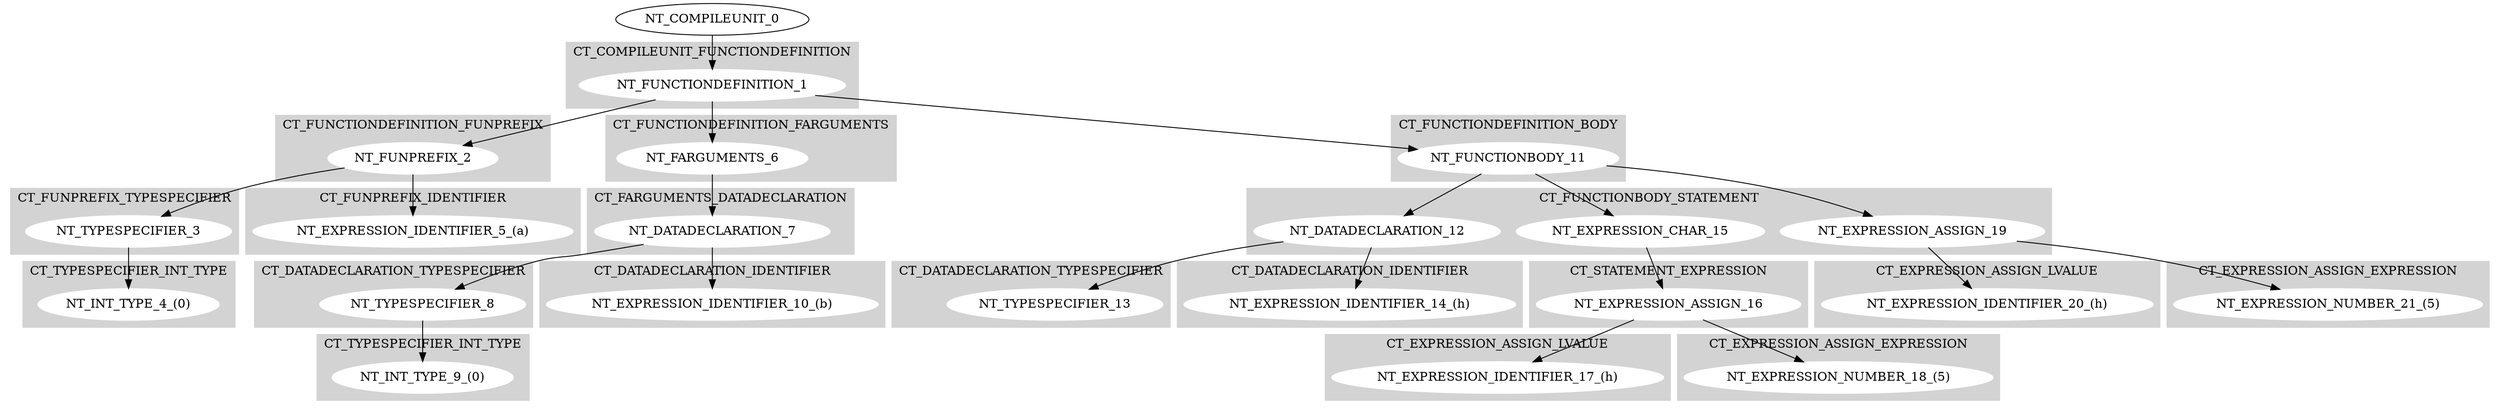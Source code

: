 digraph {
	subgraph cluster0{
		node [style=filled,color=white];
		style=filled;
		color=lightgrey;
		"NT_FUNCTIOΝDEFINITION_1";
		label=CT_COMPILEUNIT_FUNCTIONDEFINITION;
	}
	subgraph cluster1{
		node [style=filled,color=white];
		style=filled;
		color=lightgrey;
		"NT_FUNPREFIX_2";
		label=CT_FUNCTIONDEFINITION_FUNPREFIX;
	}
	subgraph cluster2{
		node [style=filled,color=white];
		style=filled;
		color=lightgrey;
		"NT_FARGUMENTS_6";
		label=CT_FUNCTIONDEFINITION_FARGUMENTS;
	}
	subgraph cluster3{
		node [style=filled,color=white];
		style=filled;
		color=lightgrey;
		"NT_FUNCTIONBODY_11";
		label=CT_FUNCTIONDEFINITION_BODY;
	}
	subgraph cluster4{
		node [style=filled,color=white];
		style=filled;
		color=lightgrey;
		"NT_TYPESPECIFIER_3";
		label=CT_FUNPREFIX_TYPESPECIFIER;
	}
	subgraph cluster5{
		node [style=filled,color=white];
		style=filled;
		color=lightgrey;
		"NT_EXPRESSION_IDENTIFIER_5_(a)";
		label=CT_FUNPREFIX_IDENTIFIER;
	}
	subgraph cluster6{
		node [style=filled,color=white];
		style=filled;
		color=lightgrey;
		"NT_INT_TYPE_4_(0)";
		label=CT_TYPESPECIFIER_INT_TYPE;
	}
"NT_TYPESPECIFIER_3"->"NT_INT_TYPE_4_(0)"
"NT_FUNPREFIX_2"->"NT_TYPESPECIFIER_3"
"NT_FUNPREFIX_2"->"NT_EXPRESSION_IDENTIFIER_5_(a)"
"NT_FUNCTIOΝDEFINITION_1"->"NT_FUNPREFIX_2"
	subgraph cluster7{
		node [style=filled,color=white];
		style=filled;
		color=lightgrey;
		"NT_DATADECLARATION_7";
		label=CT_FARGUMENTS_DATADECLARATION;
	}
	subgraph cluster8{
		node [style=filled,color=white];
		style=filled;
		color=lightgrey;
		"NT_TYPESPECIFIER_8";
		label=CT_DATADECLARATION_TYPESPECIFIER;
	}
	subgraph cluster9{
		node [style=filled,color=white];
		style=filled;
		color=lightgrey;
		"NT_EXPRESSION_IDENTIFIER_10_(b)";
		label=CT_DATADECLARATION_IDENTIFIER;
	}
	subgraph cluster10{
		node [style=filled,color=white];
		style=filled;
		color=lightgrey;
		"NT_INT_TYPE_9_(0)";
		label=CT_TYPESPECIFIER_INT_TYPE;
	}
"NT_TYPESPECIFIER_8"->"NT_INT_TYPE_9_(0)"
"NT_DATADECLARATION_7"->"NT_TYPESPECIFIER_8"
"NT_DATADECLARATION_7"->"NT_EXPRESSION_IDENTIFIER_10_(b)"
"NT_FARGUMENTS_6"->"NT_DATADECLARATION_7"
"NT_FUNCTIOΝDEFINITION_1"->"NT_FARGUMENTS_6"
	subgraph cluster11{
		node [style=filled,color=white];
		style=filled;
		color=lightgrey;
		"NT_DATADECLARATION_12";"NT_EXPRESSION_CHAR_15";"NT_EXPRESSION_ASSIGN_19";
		label=CT_FUNCTIONBODY_STATEMENT;
	}
	subgraph cluster12{
		node [style=filled,color=white];
		style=filled;
		color=lightgrey;
		"NT_TYPESPECIFIER_13";
		label=CT_DATADECLARATION_TYPESPECIFIER;
	}
	subgraph cluster13{
		node [style=filled,color=white];
		style=filled;
		color=lightgrey;
		"NT_EXPRESSION_IDENTIFIER_14_(h)";
		label=CT_DATADECLARATION_IDENTIFIER;
	}
"NT_DATADECLARATION_12"->"NT_TYPESPECIFIER_13"
"NT_DATADECLARATION_12"->"NT_EXPRESSION_IDENTIFIER_14_(h)"
"NT_FUNCTIONBODY_11"->"NT_DATADECLARATION_12"
	subgraph cluster14{
		node [style=filled,color=white];
		style=filled;
		color=lightgrey;
		"NT_EXPRESSION_ASSIGN_16";
		label=CT_STATEMENT_EXPRESSION;
	}
	subgraph cluster15{
		node [style=filled,color=white];
		style=filled;
		color=lightgrey;
		"NT_EXPRESSION_IDENTIFIER_17_(h)";
		label=CT_EXPRESSION_ASSIGN_LVALUE;
	}
	subgraph cluster16{
		node [style=filled,color=white];
		style=filled;
		color=lightgrey;
		"NT_EXPRESSION_NUMBER_18_(5)";
		label=CT_EXPRESSION_ASSIGN_EXPRESSION;
	}
"NT_EXPRESSION_ASSIGN_16"->"NT_EXPRESSION_IDENTIFIER_17_(h)"
"NT_EXPRESSION_ASSIGN_16"->"NT_EXPRESSION_NUMBER_18_(5)"
"NT_EXPRESSION_CHAR_15"->"NT_EXPRESSION_ASSIGN_16"
"NT_FUNCTIONBODY_11"->"NT_EXPRESSION_CHAR_15"
	subgraph cluster17{
		node [style=filled,color=white];
		style=filled;
		color=lightgrey;
		"NT_EXPRESSION_IDENTIFIER_20_(h)";
		label=CT_EXPRESSION_ASSIGN_LVALUE;
	}
	subgraph cluster18{
		node [style=filled,color=white];
		style=filled;
		color=lightgrey;
		"NT_EXPRESSION_NUMBER_21_(5)";
		label=CT_EXPRESSION_ASSIGN_EXPRESSION;
	}
"NT_EXPRESSION_ASSIGN_19"->"NT_EXPRESSION_IDENTIFIER_20_(h)"
"NT_EXPRESSION_ASSIGN_19"->"NT_EXPRESSION_NUMBER_21_(5)"
"NT_FUNCTIONBODY_11"->"NT_EXPRESSION_ASSIGN_19"
"NT_FUNCTIOΝDEFINITION_1"->"NT_FUNCTIONBODY_11"
"NT_COMPILEUNIT_0"->"NT_FUNCTIOΝDEFINITION_1"
}

